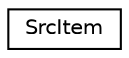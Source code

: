 digraph "Graphical Class Hierarchy"
{
 // LATEX_PDF_SIZE
  edge [fontname="Helvetica",fontsize="10",labelfontname="Helvetica",labelfontsize="10"];
  node [fontname="Helvetica",fontsize="10",shape=record];
  rankdir="LR";
  Node0 [label="SrcItem",height=0.2,width=0.4,color="black", fillcolor="white", style="filled",URL="$structSrcItem.html",tooltip=" "];
}
